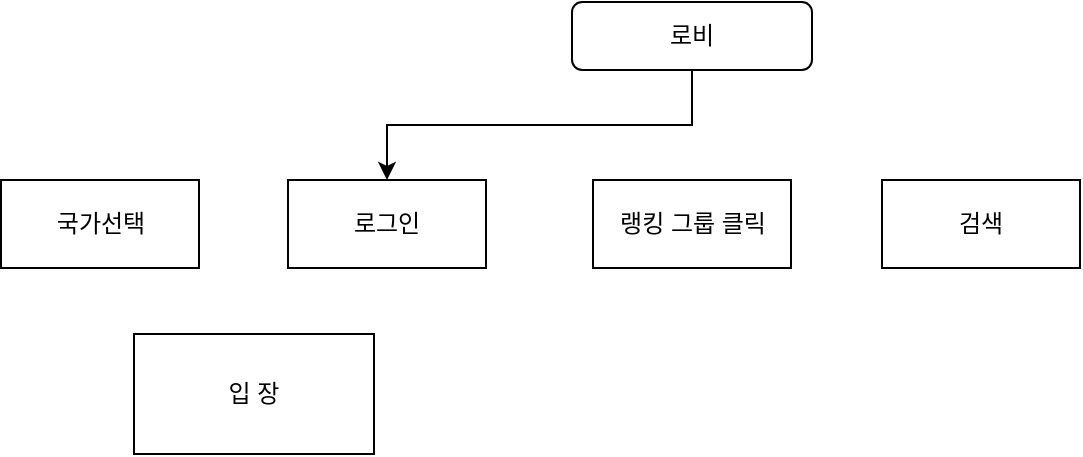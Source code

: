 <mxfile version="15.4.3" type="github">
  <diagram id="C5RBs43oDa-KdzZeNtuy" name="Page-1">
    <mxGraphModel dx="1422" dy="705" grid="1" gridSize="11" guides="1" tooltips="1" connect="1" arrows="1" fold="1" page="1" pageScale="1" pageWidth="827" pageHeight="1169" math="0" shadow="0">
      <root>
        <mxCell id="WIyWlLk6GJQsqaUBKTNV-0" />
        <mxCell id="WIyWlLk6GJQsqaUBKTNV-1" parent="WIyWlLk6GJQsqaUBKTNV-0" />
        <mxCell id="roGXHVYlXQcU6EGWtktM-5" style="edgeStyle=orthogonalEdgeStyle;rounded=0;orthogonalLoop=1;jettySize=auto;html=1;entryX=0.5;entryY=0;entryDx=0;entryDy=0;exitX=0.5;exitY=1;exitDx=0;exitDy=0;" edge="1" parent="WIyWlLk6GJQsqaUBKTNV-1" source="WIyWlLk6GJQsqaUBKTNV-3" target="roGXHVYlXQcU6EGWtktM-1">
          <mxGeometry relative="1" as="geometry" />
        </mxCell>
        <mxCell id="WIyWlLk6GJQsqaUBKTNV-3" value="로비" style="rounded=1;whiteSpace=wrap;html=1;fontSize=12;glass=0;strokeWidth=1;shadow=0;" parent="WIyWlLk6GJQsqaUBKTNV-1" vertex="1">
          <mxGeometry x="340" y="10" width="120" height="34" as="geometry" />
        </mxCell>
        <mxCell id="roGXHVYlXQcU6EGWtktM-1" value="로그인" style="rounded=0;whiteSpace=wrap;html=1;" vertex="1" parent="WIyWlLk6GJQsqaUBKTNV-1">
          <mxGeometry x="198" y="99" width="99" height="44" as="geometry" />
        </mxCell>
        <mxCell id="roGXHVYlXQcU6EGWtktM-6" value="랭킹 그룹 클릭" style="rounded=0;whiteSpace=wrap;html=1;" vertex="1" parent="WIyWlLk6GJQsqaUBKTNV-1">
          <mxGeometry x="350.5" y="99" width="99" height="44" as="geometry" />
        </mxCell>
        <mxCell id="roGXHVYlXQcU6EGWtktM-7" value="검색" style="rounded=0;whiteSpace=wrap;html=1;" vertex="1" parent="WIyWlLk6GJQsqaUBKTNV-1">
          <mxGeometry x="495" y="99" width="99" height="44" as="geometry" />
        </mxCell>
        <mxCell id="roGXHVYlXQcU6EGWtktM-9" value="국가선택" style="rounded=0;whiteSpace=wrap;html=1;" vertex="1" parent="WIyWlLk6GJQsqaUBKTNV-1">
          <mxGeometry x="54.5" y="99" width="99" height="44" as="geometry" />
        </mxCell>
        <mxCell id="roGXHVYlXQcU6EGWtktM-10" value="입 장" style="rounded=0;whiteSpace=wrap;html=1;" vertex="1" parent="WIyWlLk6GJQsqaUBKTNV-1">
          <mxGeometry x="121" y="176" width="120" height="60" as="geometry" />
        </mxCell>
      </root>
    </mxGraphModel>
  </diagram>
</mxfile>
